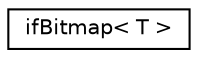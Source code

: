 digraph "Иерархия классов. Графический вид."
{
  edge [fontname="Helvetica",fontsize="10",labelfontname="Helvetica",labelfontsize="10"];
  node [fontname="Helvetica",fontsize="10",shape=record];
  rankdir="LR";
  Node1 [label="ifBitmap\< T \>",height=0.2,width=0.4,color="black", fillcolor="white", style="filled",URL="$unionif_bitmap.html"];
}
